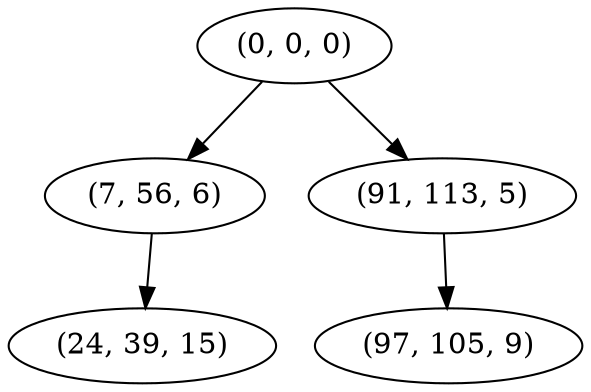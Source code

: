 digraph tree {
    "(0, 0, 0)";
    "(7, 56, 6)";
    "(24, 39, 15)";
    "(91, 113, 5)";
    "(97, 105, 9)";
    "(0, 0, 0)" -> "(7, 56, 6)";
    "(0, 0, 0)" -> "(91, 113, 5)";
    "(7, 56, 6)" -> "(24, 39, 15)";
    "(91, 113, 5)" -> "(97, 105, 9)";
}
